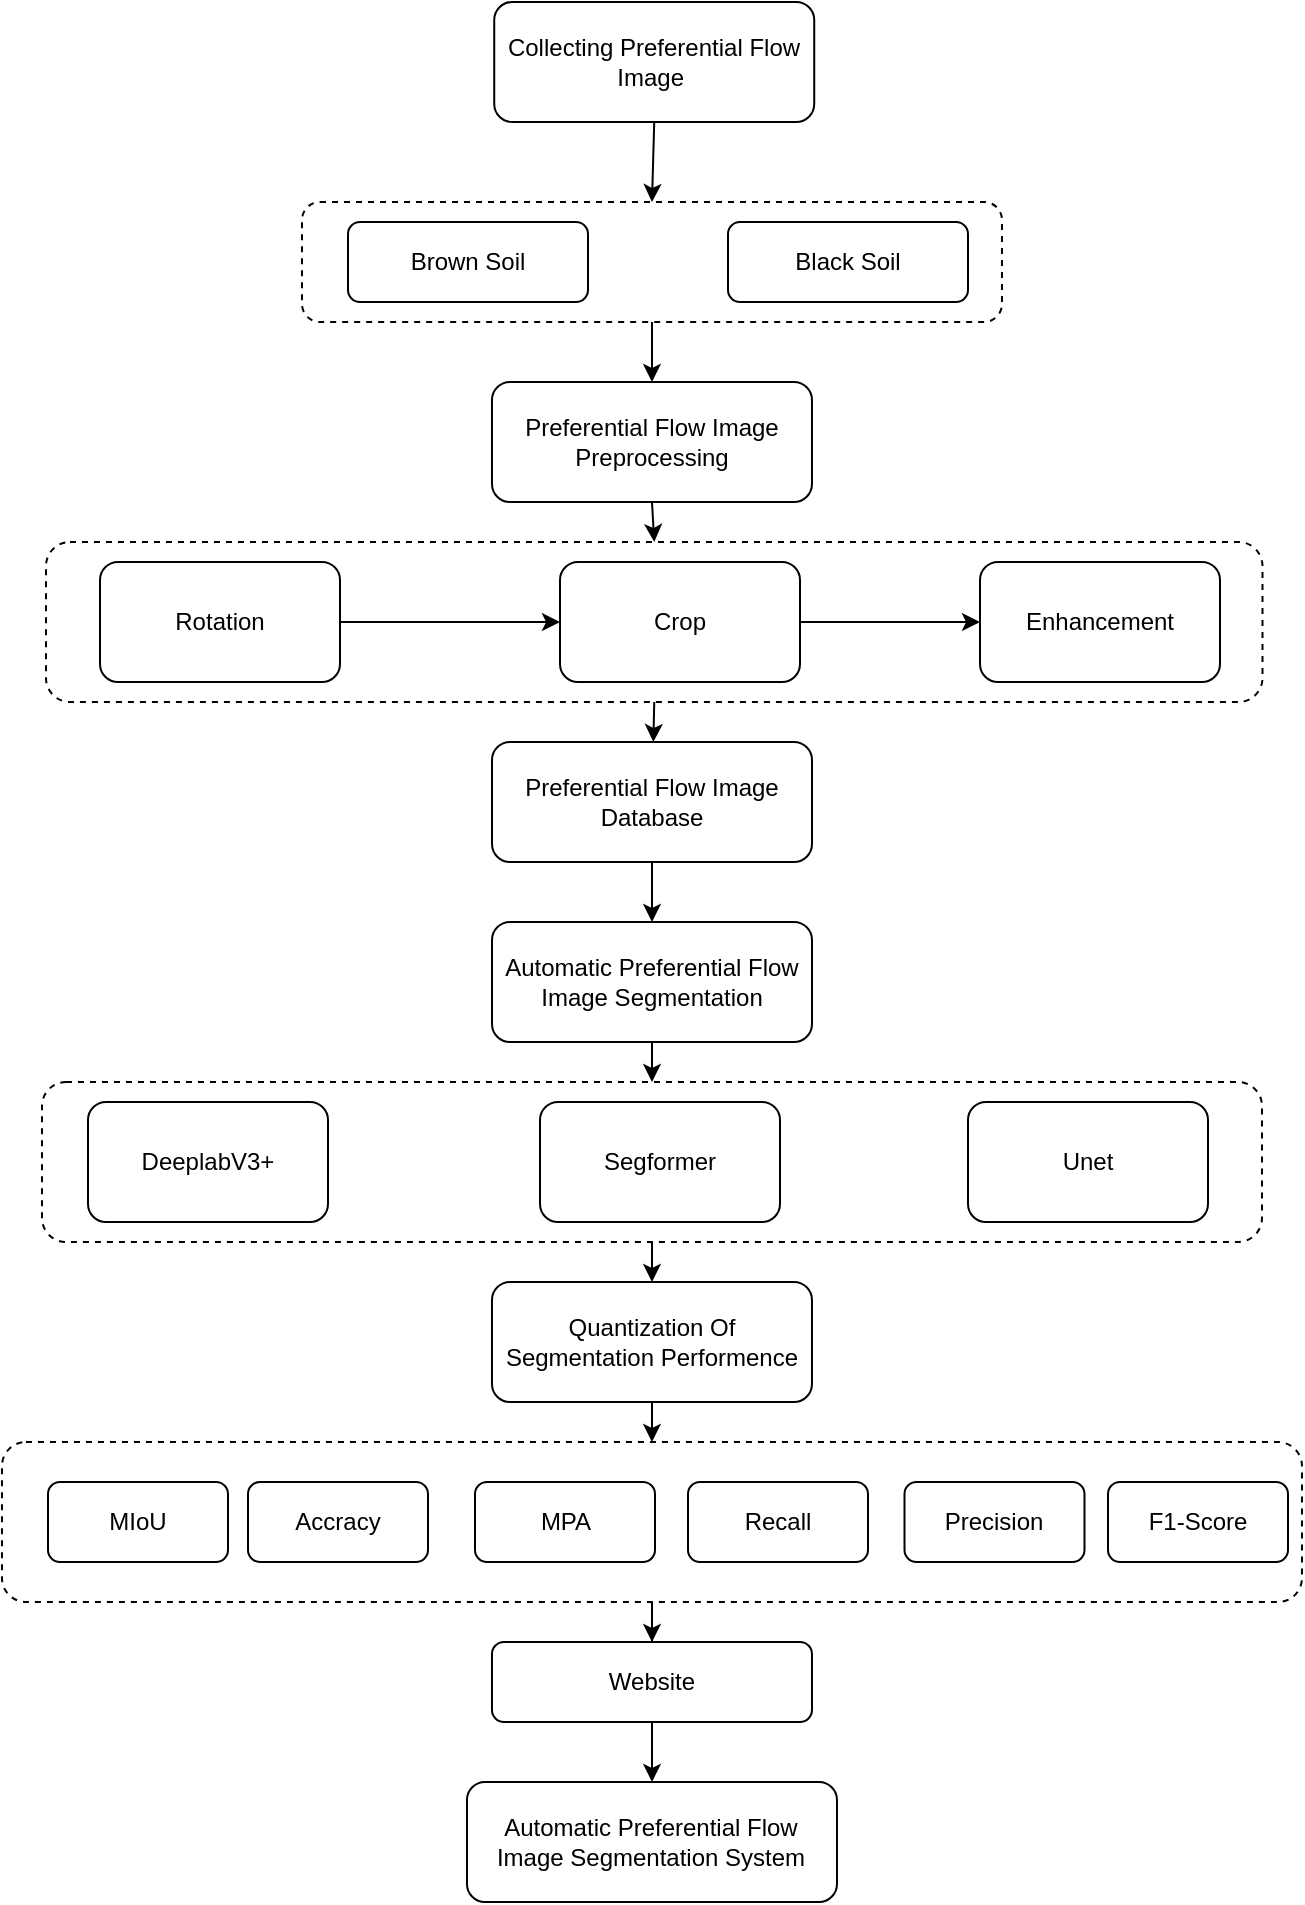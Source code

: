 <mxfile version="21.1.1" type="github">
  <diagram id="C5RBs43oDa-KdzZeNtuy" name="Page-1">
    <mxGraphModel dx="1050" dy="581" grid="1" gridSize="10" guides="1" tooltips="1" connect="1" arrows="1" fold="1" page="1" pageScale="1" pageWidth="827" pageHeight="1169" math="0" shadow="0">
      <root>
        <mxCell id="WIyWlLk6GJQsqaUBKTNV-0" />
        <mxCell id="WIyWlLk6GJQsqaUBKTNV-1" parent="WIyWlLk6GJQsqaUBKTNV-0" />
        <mxCell id="q1-tNbCSSyaoMxbJ7HrU-0" value="" style="rounded=1;whiteSpace=wrap;html=1;dashed=1;" parent="WIyWlLk6GJQsqaUBKTNV-1" vertex="1">
          <mxGeometry x="109" y="270" width="608.25" height="80" as="geometry" />
        </mxCell>
        <mxCell id="q1-tNbCSSyaoMxbJ7HrU-8" value="" style="edgeStyle=orthogonalEdgeStyle;rounded=0;orthogonalLoop=1;jettySize=auto;html=1;" parent="WIyWlLk6GJQsqaUBKTNV-1" source="q1-tNbCSSyaoMxbJ7HrU-2" target="q1-tNbCSSyaoMxbJ7HrU-3" edge="1">
          <mxGeometry relative="1" as="geometry" />
        </mxCell>
        <mxCell id="q1-tNbCSSyaoMxbJ7HrU-2" value="Rotation" style="rounded=1;whiteSpace=wrap;html=1;" parent="WIyWlLk6GJQsqaUBKTNV-1" vertex="1">
          <mxGeometry x="136" y="280" width="120" height="60" as="geometry" />
        </mxCell>
        <mxCell id="q1-tNbCSSyaoMxbJ7HrU-9" value="" style="edgeStyle=orthogonalEdgeStyle;rounded=0;orthogonalLoop=1;jettySize=auto;html=1;" parent="WIyWlLk6GJQsqaUBKTNV-1" source="q1-tNbCSSyaoMxbJ7HrU-3" target="q1-tNbCSSyaoMxbJ7HrU-4" edge="1">
          <mxGeometry relative="1" as="geometry" />
        </mxCell>
        <mxCell id="q1-tNbCSSyaoMxbJ7HrU-3" value="Crop" style="rounded=1;whiteSpace=wrap;html=1;" parent="WIyWlLk6GJQsqaUBKTNV-1" vertex="1">
          <mxGeometry x="366" y="280" width="120" height="60" as="geometry" />
        </mxCell>
        <mxCell id="q1-tNbCSSyaoMxbJ7HrU-4" value="Enhancement" style="rounded=1;whiteSpace=wrap;html=1;" parent="WIyWlLk6GJQsqaUBKTNV-1" vertex="1">
          <mxGeometry x="576" y="280" width="120" height="60" as="geometry" />
        </mxCell>
        <mxCell id="q1-tNbCSSyaoMxbJ7HrU-14" value="" style="edgeStyle=orthogonalEdgeStyle;rounded=0;orthogonalLoop=1;jettySize=auto;html=1;" parent="WIyWlLk6GJQsqaUBKTNV-1" source="q1-tNbCSSyaoMxbJ7HrU-10" target="q1-tNbCSSyaoMxbJ7HrU-13" edge="1">
          <mxGeometry relative="1" as="geometry" />
        </mxCell>
        <mxCell id="q1-tNbCSSyaoMxbJ7HrU-10" value="Preferential Flow Image Database" style="rounded=1;whiteSpace=wrap;html=1;" parent="WIyWlLk6GJQsqaUBKTNV-1" vertex="1">
          <mxGeometry x="332" y="370" width="160" height="60" as="geometry" />
        </mxCell>
        <mxCell id="q1-tNbCSSyaoMxbJ7HrU-13" value="Automatic Preferential Flow Image Segmentation" style="rounded=1;whiteSpace=wrap;html=1;" parent="WIyWlLk6GJQsqaUBKTNV-1" vertex="1">
          <mxGeometry x="332" y="460" width="160" height="60" as="geometry" />
        </mxCell>
        <mxCell id="q1-tNbCSSyaoMxbJ7HrU-20" value="" style="rounded=1;whiteSpace=wrap;html=1;dashed=1;" parent="WIyWlLk6GJQsqaUBKTNV-1" vertex="1">
          <mxGeometry x="107" y="540" width="610" height="80" as="geometry" />
        </mxCell>
        <mxCell id="q1-tNbCSSyaoMxbJ7HrU-31" value="DeeplabV3+" style="rounded=1;whiteSpace=wrap;html=1;" parent="WIyWlLk6GJQsqaUBKTNV-1" vertex="1">
          <mxGeometry x="130" y="550" width="120" height="60" as="geometry" />
        </mxCell>
        <mxCell id="q1-tNbCSSyaoMxbJ7HrU-32" value="Segformer" style="rounded=1;whiteSpace=wrap;html=1;" parent="WIyWlLk6GJQsqaUBKTNV-1" vertex="1">
          <mxGeometry x="356" y="550" width="120" height="60" as="geometry" />
        </mxCell>
        <mxCell id="q1-tNbCSSyaoMxbJ7HrU-33" value="Unet" style="rounded=1;whiteSpace=wrap;html=1;" parent="WIyWlLk6GJQsqaUBKTNV-1" vertex="1">
          <mxGeometry x="570" y="550" width="120" height="60" as="geometry" />
        </mxCell>
        <mxCell id="q1-tNbCSSyaoMxbJ7HrU-59" value="" style="edgeStyle=orthogonalEdgeStyle;rounded=0;orthogonalLoop=1;jettySize=auto;html=1;" parent="WIyWlLk6GJQsqaUBKTNV-1" source="q1-tNbCSSyaoMxbJ7HrU-36" target="q1-tNbCSSyaoMxbJ7HrU-58" edge="1">
          <mxGeometry relative="1" as="geometry" />
        </mxCell>
        <mxCell id="q1-tNbCSSyaoMxbJ7HrU-36" value="" style="rounded=1;whiteSpace=wrap;html=1;dashed=1;" parent="WIyWlLk6GJQsqaUBKTNV-1" vertex="1">
          <mxGeometry x="86.99" y="720" width="650" height="80" as="geometry" />
        </mxCell>
        <mxCell id="q1-tNbCSSyaoMxbJ7HrU-44" value="Preferential Flow Image Preprocessing" style="rounded=1;whiteSpace=wrap;html=1;" parent="WIyWlLk6GJQsqaUBKTNV-1" vertex="1">
          <mxGeometry x="331.99" y="190" width="160" height="60" as="geometry" />
        </mxCell>
        <mxCell id="q1-tNbCSSyaoMxbJ7HrU-49" value="Quantization Of Segmentation Performence" style="rounded=1;whiteSpace=wrap;html=1;" parent="WIyWlLk6GJQsqaUBKTNV-1" vertex="1">
          <mxGeometry x="331.99" y="640" width="160" height="60" as="geometry" />
        </mxCell>
        <mxCell id="q1-tNbCSSyaoMxbJ7HrU-51" value="MIoU" style="rounded=1;whiteSpace=wrap;html=1;" parent="WIyWlLk6GJQsqaUBKTNV-1" vertex="1">
          <mxGeometry x="110" y="740" width="90" height="40" as="geometry" />
        </mxCell>
        <mxCell id="q1-tNbCSSyaoMxbJ7HrU-52" value="Accracy" style="rounded=1;whiteSpace=wrap;html=1;" parent="WIyWlLk6GJQsqaUBKTNV-1" vertex="1">
          <mxGeometry x="210" y="740" width="90" height="40" as="geometry" />
        </mxCell>
        <mxCell id="q1-tNbCSSyaoMxbJ7HrU-53" value="MPA" style="rounded=1;whiteSpace=wrap;html=1;" parent="WIyWlLk6GJQsqaUBKTNV-1" vertex="1">
          <mxGeometry x="323.5" y="740" width="90" height="40" as="geometry" />
        </mxCell>
        <mxCell id="q1-tNbCSSyaoMxbJ7HrU-54" value="Recall" style="rounded=1;whiteSpace=wrap;html=1;" parent="WIyWlLk6GJQsqaUBKTNV-1" vertex="1">
          <mxGeometry x="430" y="740" width="90" height="40" as="geometry" />
        </mxCell>
        <mxCell id="q1-tNbCSSyaoMxbJ7HrU-55" value="Precision" style="rounded=1;whiteSpace=wrap;html=1;" parent="WIyWlLk6GJQsqaUBKTNV-1" vertex="1">
          <mxGeometry x="538.25" y="740" width="90" height="40" as="geometry" />
        </mxCell>
        <mxCell id="q1-tNbCSSyaoMxbJ7HrU-56" value="F1-Score" style="rounded=1;whiteSpace=wrap;html=1;" parent="WIyWlLk6GJQsqaUBKTNV-1" vertex="1">
          <mxGeometry x="640" y="740" width="90" height="40" as="geometry" />
        </mxCell>
        <mxCell id="q1-tNbCSSyaoMxbJ7HrU-57" style="edgeStyle=orthogonalEdgeStyle;rounded=0;orthogonalLoop=1;jettySize=auto;html=1;exitX=0.5;exitY=1;exitDx=0;exitDy=0;" parent="WIyWlLk6GJQsqaUBKTNV-1" source="q1-tNbCSSyaoMxbJ7HrU-56" target="q1-tNbCSSyaoMxbJ7HrU-56" edge="1">
          <mxGeometry relative="1" as="geometry" />
        </mxCell>
        <mxCell id="q1-tNbCSSyaoMxbJ7HrU-61" value="" style="edgeStyle=orthogonalEdgeStyle;rounded=0;orthogonalLoop=1;jettySize=auto;html=1;" parent="WIyWlLk6GJQsqaUBKTNV-1" source="q1-tNbCSSyaoMxbJ7HrU-58" target="q1-tNbCSSyaoMxbJ7HrU-60" edge="1">
          <mxGeometry relative="1" as="geometry" />
        </mxCell>
        <mxCell id="q1-tNbCSSyaoMxbJ7HrU-58" value="Website" style="rounded=1;whiteSpace=wrap;html=1;" parent="WIyWlLk6GJQsqaUBKTNV-1" vertex="1">
          <mxGeometry x="331.99" y="820" width="160" height="40" as="geometry" />
        </mxCell>
        <mxCell id="q1-tNbCSSyaoMxbJ7HrU-60" value="Automatic Preferential Flow Image Segmentation System" style="rounded=1;whiteSpace=wrap;html=1;" parent="WIyWlLk6GJQsqaUBKTNV-1" vertex="1">
          <mxGeometry x="319.49" y="890" width="185" height="60" as="geometry" />
        </mxCell>
        <mxCell id="6kseDfcwPOJyHAZPvvYM-0" value="Collecting Preferential Flow Image&amp;nbsp;" style="rounded=1;whiteSpace=wrap;html=1;" parent="WIyWlLk6GJQsqaUBKTNV-1" vertex="1">
          <mxGeometry x="333.12" width="160" height="60" as="geometry" />
        </mxCell>
        <mxCell id="6kseDfcwPOJyHAZPvvYM-1" value="" style="rounded=1;whiteSpace=wrap;html=1;dashed=1;" parent="WIyWlLk6GJQsqaUBKTNV-1" vertex="1">
          <mxGeometry x="236.99" y="100" width="350" height="60" as="geometry" />
        </mxCell>
        <mxCell id="6kseDfcwPOJyHAZPvvYM-2" value="Brown Soil" style="rounded=1;whiteSpace=wrap;html=1;" parent="WIyWlLk6GJQsqaUBKTNV-1" vertex="1">
          <mxGeometry x="260" y="110" width="120" height="40" as="geometry" />
        </mxCell>
        <mxCell id="6kseDfcwPOJyHAZPvvYM-3" value="Black Soil" style="rounded=1;whiteSpace=wrap;html=1;" parent="WIyWlLk6GJQsqaUBKTNV-1" vertex="1">
          <mxGeometry x="450" y="110" width="120" height="40" as="geometry" />
        </mxCell>
        <mxCell id="6kseDfcwPOJyHAZPvvYM-6" value="" style="endArrow=classic;html=1;rounded=0;exitX=0.5;exitY=1;exitDx=0;exitDy=0;" parent="WIyWlLk6GJQsqaUBKTNV-1" source="6kseDfcwPOJyHAZPvvYM-1" target="q1-tNbCSSyaoMxbJ7HrU-44" edge="1">
          <mxGeometry width="50" height="50" relative="1" as="geometry">
            <mxPoint x="440" y="330" as="sourcePoint" />
            <mxPoint x="490" y="280" as="targetPoint" />
          </mxGeometry>
        </mxCell>
        <mxCell id="6kseDfcwPOJyHAZPvvYM-10" value="" style="endArrow=classic;html=1;rounded=0;exitX=0.5;exitY=1;exitDx=0;exitDy=0;" parent="WIyWlLk6GJQsqaUBKTNV-1" source="q1-tNbCSSyaoMxbJ7HrU-0" target="q1-tNbCSSyaoMxbJ7HrU-10" edge="1">
          <mxGeometry width="50" height="50" relative="1" as="geometry">
            <mxPoint x="440" y="620" as="sourcePoint" />
            <mxPoint x="490" y="570" as="targetPoint" />
          </mxGeometry>
        </mxCell>
        <mxCell id="6kseDfcwPOJyHAZPvvYM-11" value="" style="endArrow=classic;html=1;rounded=0;exitX=0.5;exitY=1;exitDx=0;exitDy=0;entryX=0.5;entryY=0;entryDx=0;entryDy=0;" parent="WIyWlLk6GJQsqaUBKTNV-1" source="q1-tNbCSSyaoMxbJ7HrU-13" target="q1-tNbCSSyaoMxbJ7HrU-20" edge="1">
          <mxGeometry width="50" height="50" relative="1" as="geometry">
            <mxPoint x="440" y="620" as="sourcePoint" />
            <mxPoint x="490" y="570" as="targetPoint" />
          </mxGeometry>
        </mxCell>
        <mxCell id="6kseDfcwPOJyHAZPvvYM-12" value="" style="endArrow=classic;html=1;rounded=0;exitX=0.5;exitY=1;exitDx=0;exitDy=0;entryX=0.5;entryY=0;entryDx=0;entryDy=0;" parent="WIyWlLk6GJQsqaUBKTNV-1" source="q1-tNbCSSyaoMxbJ7HrU-20" target="q1-tNbCSSyaoMxbJ7HrU-49" edge="1">
          <mxGeometry width="50" height="50" relative="1" as="geometry">
            <mxPoint x="440" y="620" as="sourcePoint" />
            <mxPoint x="490" y="570" as="targetPoint" />
          </mxGeometry>
        </mxCell>
        <mxCell id="6kseDfcwPOJyHAZPvvYM-13" value="" style="endArrow=classic;html=1;rounded=0;exitX=0.5;exitY=1;exitDx=0;exitDy=0;entryX=0.5;entryY=0;entryDx=0;entryDy=0;" parent="WIyWlLk6GJQsqaUBKTNV-1" source="q1-tNbCSSyaoMxbJ7HrU-49" target="q1-tNbCSSyaoMxbJ7HrU-36" edge="1">
          <mxGeometry width="50" height="50" relative="1" as="geometry">
            <mxPoint x="440" y="620" as="sourcePoint" />
            <mxPoint x="490" y="570" as="targetPoint" />
          </mxGeometry>
        </mxCell>
        <mxCell id="v34KmnY0Qmr2dm89Lqb1-1" value="" style="endArrow=classic;html=1;rounded=0;exitX=0.5;exitY=1;exitDx=0;exitDy=0;entryX=0.5;entryY=0;entryDx=0;entryDy=0;" parent="WIyWlLk6GJQsqaUBKTNV-1" source="q1-tNbCSSyaoMxbJ7HrU-44" target="q1-tNbCSSyaoMxbJ7HrU-0" edge="1">
          <mxGeometry width="50" height="50" relative="1" as="geometry">
            <mxPoint x="390" y="330" as="sourcePoint" />
            <mxPoint x="440" y="280" as="targetPoint" />
          </mxGeometry>
        </mxCell>
        <mxCell id="v34KmnY0Qmr2dm89Lqb1-2" value="" style="endArrow=classic;html=1;rounded=0;exitX=0.5;exitY=1;exitDx=0;exitDy=0;entryX=0.5;entryY=0;entryDx=0;entryDy=0;" parent="WIyWlLk6GJQsqaUBKTNV-1" source="6kseDfcwPOJyHAZPvvYM-0" target="6kseDfcwPOJyHAZPvvYM-1" edge="1">
          <mxGeometry width="50" height="50" relative="1" as="geometry">
            <mxPoint x="510" y="180" as="sourcePoint" />
            <mxPoint x="560" y="130" as="targetPoint" />
          </mxGeometry>
        </mxCell>
      </root>
    </mxGraphModel>
  </diagram>
</mxfile>
